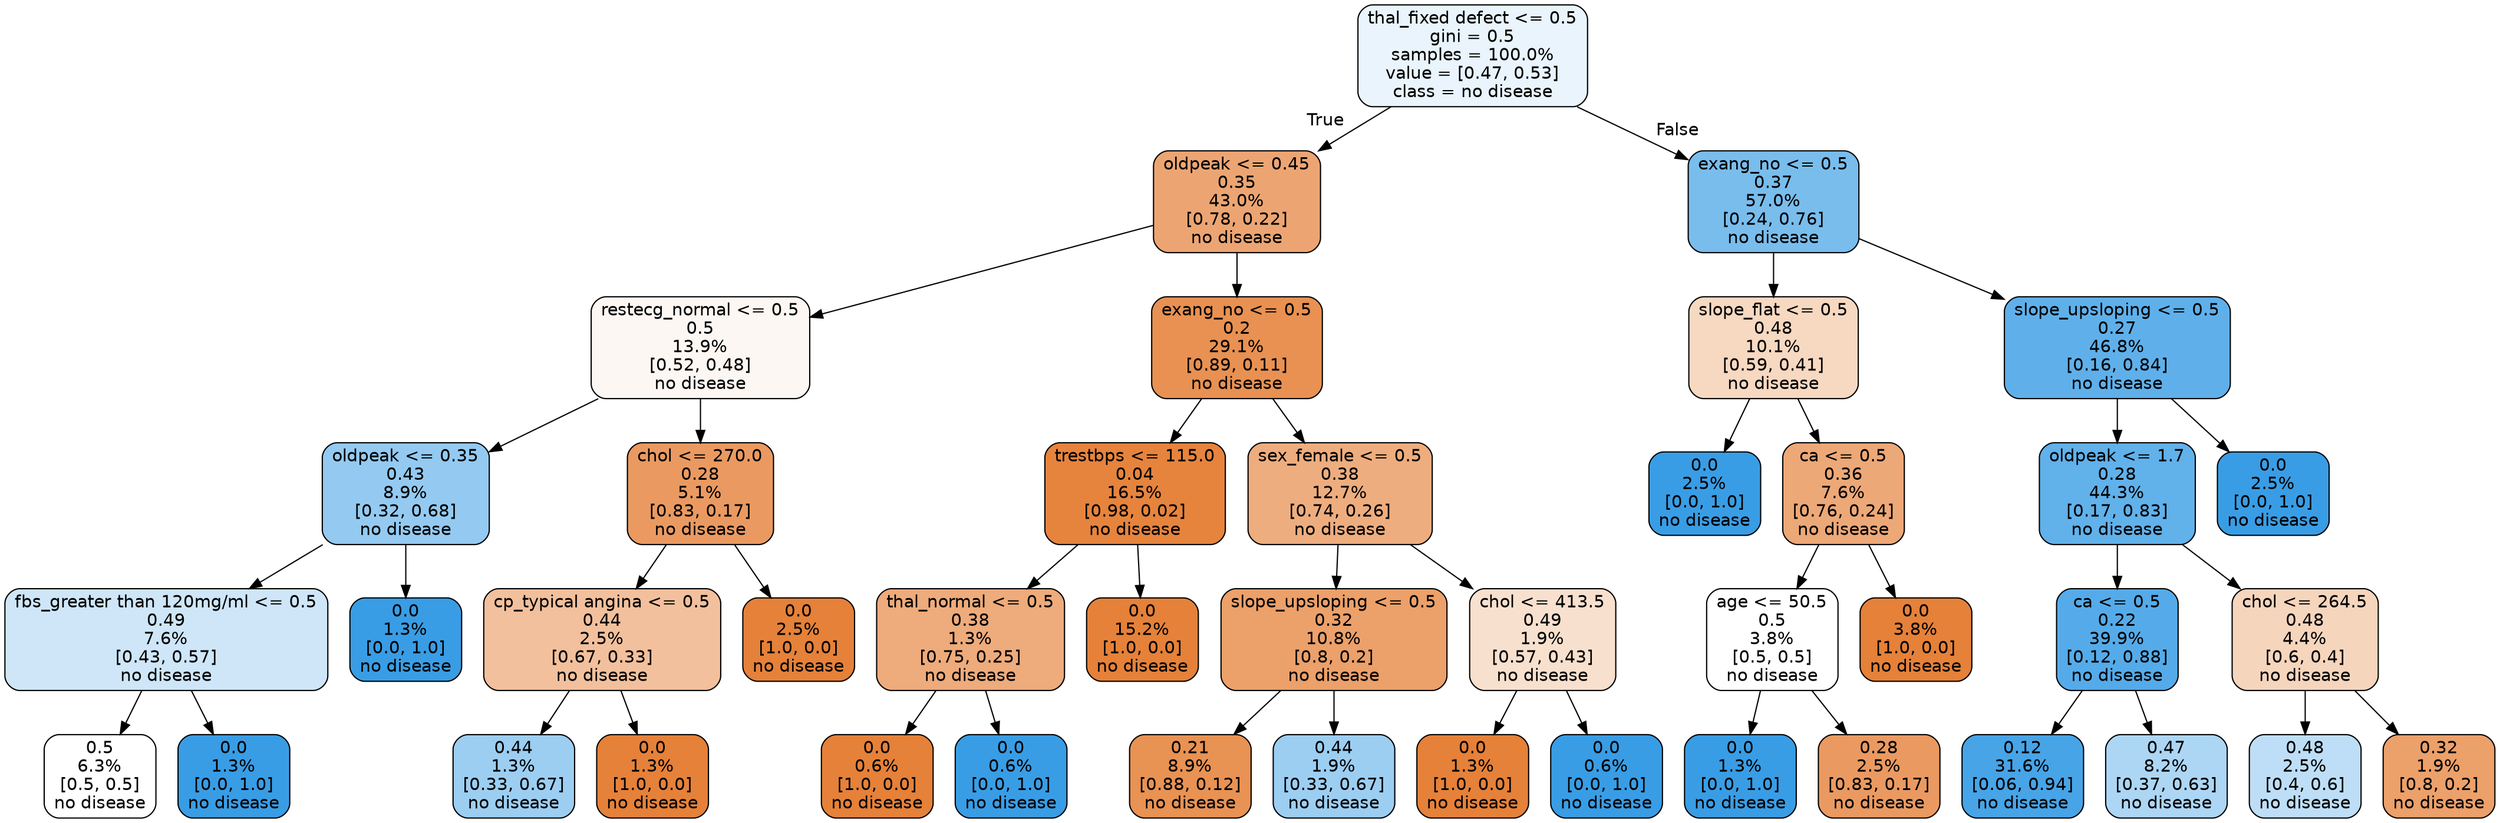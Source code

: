 digraph Tree {
node [shape=box, style="filled, rounded", color="black", fontname=helvetica] ;
edge [fontname=helvetica] ;
0 [label="thal_fixed defect <= 0.5\ngini = 0.5\nsamples = 100.0%\nvalue = [0.47, 0.53]\nclass = no disease", fillcolor="#e9f4fc"] ;
1 [label="oldpeak <= 0.45\n0.35\n43.0%\n[0.78, 0.22]\nno disease", fillcolor="#eca572"] ;
0 -> 1 [labeldistance=2.5, labelangle=45, headlabel="True"] ;
2 [label="restecg_normal <= 0.5\n0.5\n13.9%\n[0.52, 0.48]\nno disease", fillcolor="#fdf7f3"] ;
1 -> 2 ;
3 [label="oldpeak <= 0.35\n0.43\n8.9%\n[0.32, 0.68]\nno disease", fillcolor="#94caf1"] ;
2 -> 3 ;
4 [label="fbs_greater than 120mg/ml <= 0.5\n0.49\n7.6%\n[0.43, 0.57]\nno disease", fillcolor="#cee6f8"] ;
3 -> 4 ;
5 [label="0.5\n6.3%\n[0.5, 0.5]\nno disease", fillcolor="#ffffff"] ;
4 -> 5 ;
6 [label="0.0\n1.3%\n[0.0, 1.0]\nno disease", fillcolor="#399de5"] ;
4 -> 6 ;
7 [label="0.0\n1.3%\n[0.0, 1.0]\nno disease", fillcolor="#399de5"] ;
3 -> 7 ;
8 [label="chol <= 270.0\n0.28\n5.1%\n[0.83, 0.17]\nno disease", fillcolor="#ea9a61"] ;
2 -> 8 ;
9 [label="cp_typical angina <= 0.5\n0.44\n2.5%\n[0.67, 0.33]\nno disease", fillcolor="#f2c09c"] ;
8 -> 9 ;
10 [label="0.44\n1.3%\n[0.33, 0.67]\nno disease", fillcolor="#9ccef2"] ;
9 -> 10 ;
11 [label="0.0\n1.3%\n[1.0, 0.0]\nno disease", fillcolor="#e58139"] ;
9 -> 11 ;
12 [label="0.0\n2.5%\n[1.0, 0.0]\nno disease", fillcolor="#e58139"] ;
8 -> 12 ;
13 [label="exang_no <= 0.5\n0.2\n29.1%\n[0.89, 0.11]\nno disease", fillcolor="#e89152"] ;
1 -> 13 ;
14 [label="trestbps <= 115.0\n0.04\n16.5%\n[0.98, 0.02]\nno disease", fillcolor="#e6843d"] ;
13 -> 14 ;
15 [label="thal_normal <= 0.5\n0.38\n1.3%\n[0.75, 0.25]\nno disease", fillcolor="#eeab7b"] ;
14 -> 15 ;
16 [label="0.0\n0.6%\n[1.0, 0.0]\nno disease", fillcolor="#e58139"] ;
15 -> 16 ;
17 [label="0.0\n0.6%\n[0.0, 1.0]\nno disease", fillcolor="#399de5"] ;
15 -> 17 ;
18 [label="0.0\n15.2%\n[1.0, 0.0]\nno disease", fillcolor="#e58139"] ;
14 -> 18 ;
19 [label="sex_female <= 0.5\n0.38\n12.7%\n[0.74, 0.26]\nno disease", fillcolor="#eead7e"] ;
13 -> 19 ;
20 [label="slope_upsloping <= 0.5\n0.32\n10.8%\n[0.8, 0.2]\nno disease", fillcolor="#eca06a"] ;
19 -> 20 ;
21 [label="0.21\n8.9%\n[0.88, 0.12]\nno disease", fillcolor="#e89253"] ;
20 -> 21 ;
22 [label="0.44\n1.9%\n[0.33, 0.67]\nno disease", fillcolor="#9ccef2"] ;
20 -> 22 ;
23 [label="chol <= 413.5\n0.49\n1.9%\n[0.57, 0.43]\nno disease", fillcolor="#f8e0ce"] ;
19 -> 23 ;
24 [label="0.0\n1.3%\n[1.0, 0.0]\nno disease", fillcolor="#e58139"] ;
23 -> 24 ;
25 [label="0.0\n0.6%\n[0.0, 1.0]\nno disease", fillcolor="#399de5"] ;
23 -> 25 ;
26 [label="exang_no <= 0.5\n0.37\n57.0%\n[0.24, 0.76]\nno disease", fillcolor="#79bded"] ;
0 -> 26 [labeldistance=2.5, labelangle=-45, headlabel="False"] ;
27 [label="slope_flat <= 0.5\n0.48\n10.1%\n[0.59, 0.41]\nno disease", fillcolor="#f7d8c1"] ;
26 -> 27 ;
28 [label="0.0\n2.5%\n[0.0, 1.0]\nno disease", fillcolor="#399de5"] ;
27 -> 28 ;
29 [label="ca <= 0.5\n0.36\n7.6%\n[0.76, 0.24]\nno disease", fillcolor="#eda877"] ;
27 -> 29 ;
30 [label="age <= 50.5\n0.5\n3.8%\n[0.5, 0.5]\nno disease", fillcolor="#ffffff"] ;
29 -> 30 ;
31 [label="0.0\n1.3%\n[0.0, 1.0]\nno disease", fillcolor="#399de5"] ;
30 -> 31 ;
32 [label="0.28\n2.5%\n[0.83, 0.17]\nno disease", fillcolor="#ea9a61"] ;
30 -> 32 ;
33 [label="0.0\n3.8%\n[1.0, 0.0]\nno disease", fillcolor="#e58139"] ;
29 -> 33 ;
34 [label="slope_upsloping <= 0.5\n0.27\n46.8%\n[0.16, 0.84]\nno disease", fillcolor="#5fb0ea"] ;
26 -> 34 ;
35 [label="oldpeak <= 1.7\n0.28\n44.3%\n[0.17, 0.83]\nno disease", fillcolor="#61b1ea"] ;
34 -> 35 ;
36 [label="ca <= 0.5\n0.22\n39.9%\n[0.12, 0.88]\nno disease", fillcolor="#55abe9"] ;
35 -> 36 ;
37 [label="0.12\n31.6%\n[0.06, 0.94]\nno disease", fillcolor="#47a4e7"] ;
36 -> 37 ;
38 [label="0.47\n8.2%\n[0.37, 0.63]\nno disease", fillcolor="#acd6f4"] ;
36 -> 38 ;
39 [label="chol <= 264.5\n0.48\n4.4%\n[0.6, 0.4]\nno disease", fillcolor="#f6d5bd"] ;
35 -> 39 ;
40 [label="0.48\n2.5%\n[0.4, 0.6]\nno disease", fillcolor="#bddef6"] ;
39 -> 40 ;
41 [label="0.32\n1.9%\n[0.8, 0.2]\nno disease", fillcolor="#eca06a"] ;
39 -> 41 ;
42 [label="0.0\n2.5%\n[0.0, 1.0]\nno disease", fillcolor="#399de5"] ;
34 -> 42 ;
}
